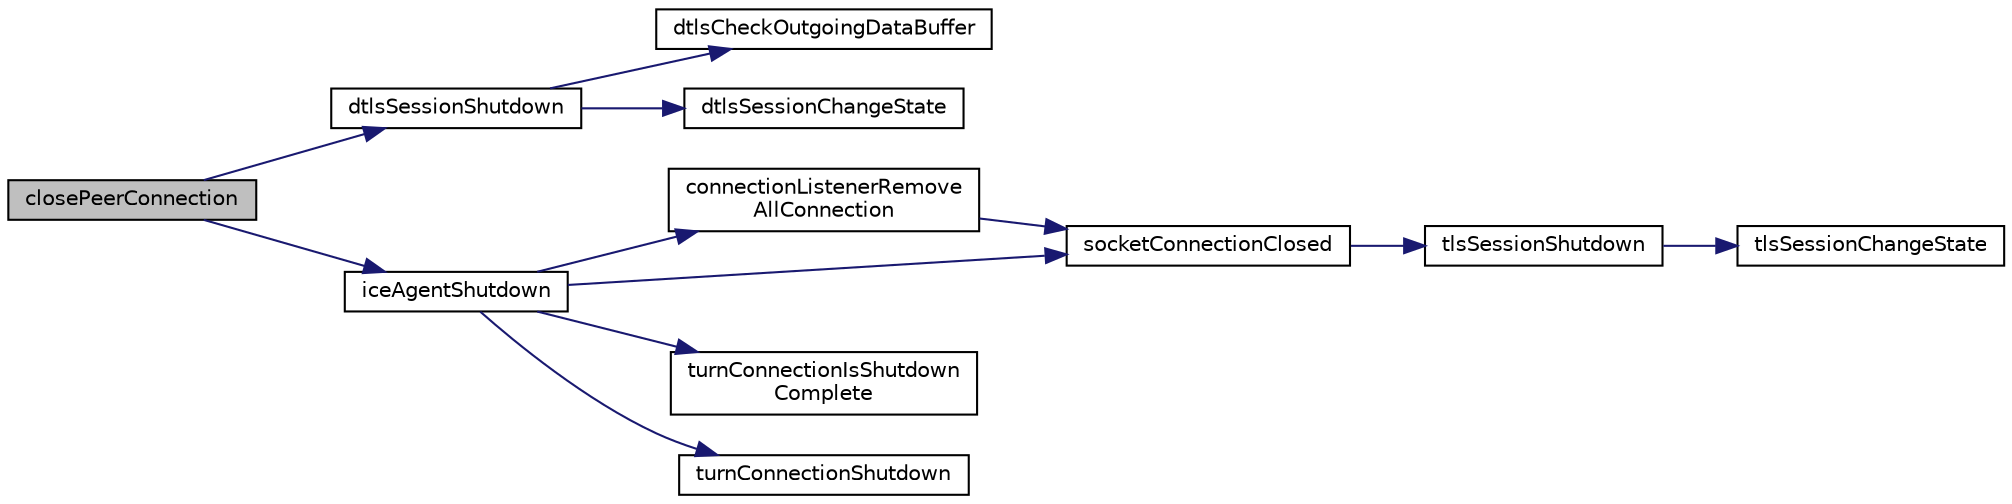 digraph "closePeerConnection"
{
 // LATEX_PDF_SIZE
  edge [fontname="Helvetica",fontsize="10",labelfontname="Helvetica",labelfontsize="10"];
  node [fontname="Helvetica",fontsize="10",shape=record];
  rankdir="LR";
  Node1 [label="closePeerConnection",height=0.2,width=0.4,color="black", fillcolor="grey75", style="filled", fontcolor="black",tooltip="Close the underlying DTLS session and IceAgent connection. Trigger RtcOnConnectionStateChange to RTC_..."];
  Node1 -> Node2 [color="midnightblue",fontsize="10",style="solid",fontname="Helvetica"];
  Node2 [label="dtlsSessionShutdown",height=0.2,width=0.4,color="black", fillcolor="white", style="filled",URL="$Dtls_8h.html#aa8f0b9c79473501d80addc1c3e3eede7",tooltip=" "];
  Node2 -> Node3 [color="midnightblue",fontsize="10",style="solid",fontname="Helvetica"];
  Node3 [label="dtlsCheckOutgoingDataBuffer",height=0.2,width=0.4,color="black", fillcolor="white", style="filled",URL="$Dtls__openssl_8c.html#a82fa98f2c2ddff7d94b60f84ef212a15",tooltip=" "];
  Node2 -> Node4 [color="midnightblue",fontsize="10",style="solid",fontname="Helvetica"];
  Node4 [label="dtlsSessionChangeState",height=0.2,width=0.4,color="black", fillcolor="white", style="filled",URL="$Dtls_8c.html#ac7d96e418743c4a3c14e2e766340734c",tooltip=" "];
  Node1 -> Node5 [color="midnightblue",fontsize="10",style="solid",fontname="Helvetica"];
  Node5 [label="iceAgentShutdown",height=0.2,width=0.4,color="black", fillcolor="white", style="filled",URL="$IceAgent_8c.html#a0240b9dcf5654427458c2fdda5a2da29",tooltip=" "];
  Node5 -> Node6 [color="midnightblue",fontsize="10",style="solid",fontname="Helvetica"];
  Node6 [label="connectionListenerRemove\lAllConnection",height=0.2,width=0.4,color="black", fillcolor="white", style="filled",URL="$ConnectionListener_8c.html#a0f848846ecef82f2b18aba63304cb9b1",tooltip=" "];
  Node6 -> Node7 [color="midnightblue",fontsize="10",style="solid",fontname="Helvetica"];
  Node7 [label="socketConnectionClosed",height=0.2,width=0.4,color="black", fillcolor="white", style="filled",URL="$SocketConnection_8c.html#ae1067d81a0037b1cb7e2275d55b554a4",tooltip=" "];
  Node7 -> Node8 [color="midnightblue",fontsize="10",style="solid",fontname="Helvetica"];
  Node8 [label="tlsSessionShutdown",height=0.2,width=0.4,color="black", fillcolor="white", style="filled",URL="$Tls_8h.html#a8958186faf233249645017a55c80e1fc",tooltip=" "];
  Node8 -> Node9 [color="midnightblue",fontsize="10",style="solid",fontname="Helvetica"];
  Node9 [label="tlsSessionChangeState",height=0.2,width=0.4,color="black", fillcolor="white", style="filled",URL="$Tls_8c.html#a7dbb041b5b15c6784e9f57a09a08d467",tooltip=" "];
  Node5 -> Node7 [color="midnightblue",fontsize="10",style="solid",fontname="Helvetica"];
  Node5 -> Node10 [color="midnightblue",fontsize="10",style="solid",fontname="Helvetica"];
  Node10 [label="turnConnectionIsShutdown\lComplete",height=0.2,width=0.4,color="black", fillcolor="white", style="filled",URL="$TurnConnection_8c.html#a1b1d3874f32df127b7cbf69a9a1bdf99",tooltip=" "];
  Node5 -> Node11 [color="midnightblue",fontsize="10",style="solid",fontname="Helvetica"];
  Node11 [label="turnConnectionShutdown",height=0.2,width=0.4,color="black", fillcolor="white", style="filled",URL="$TurnConnection_8c.html#acafa7ed7d0b238b1a6b27a78280712f8",tooltip=" "];
}
